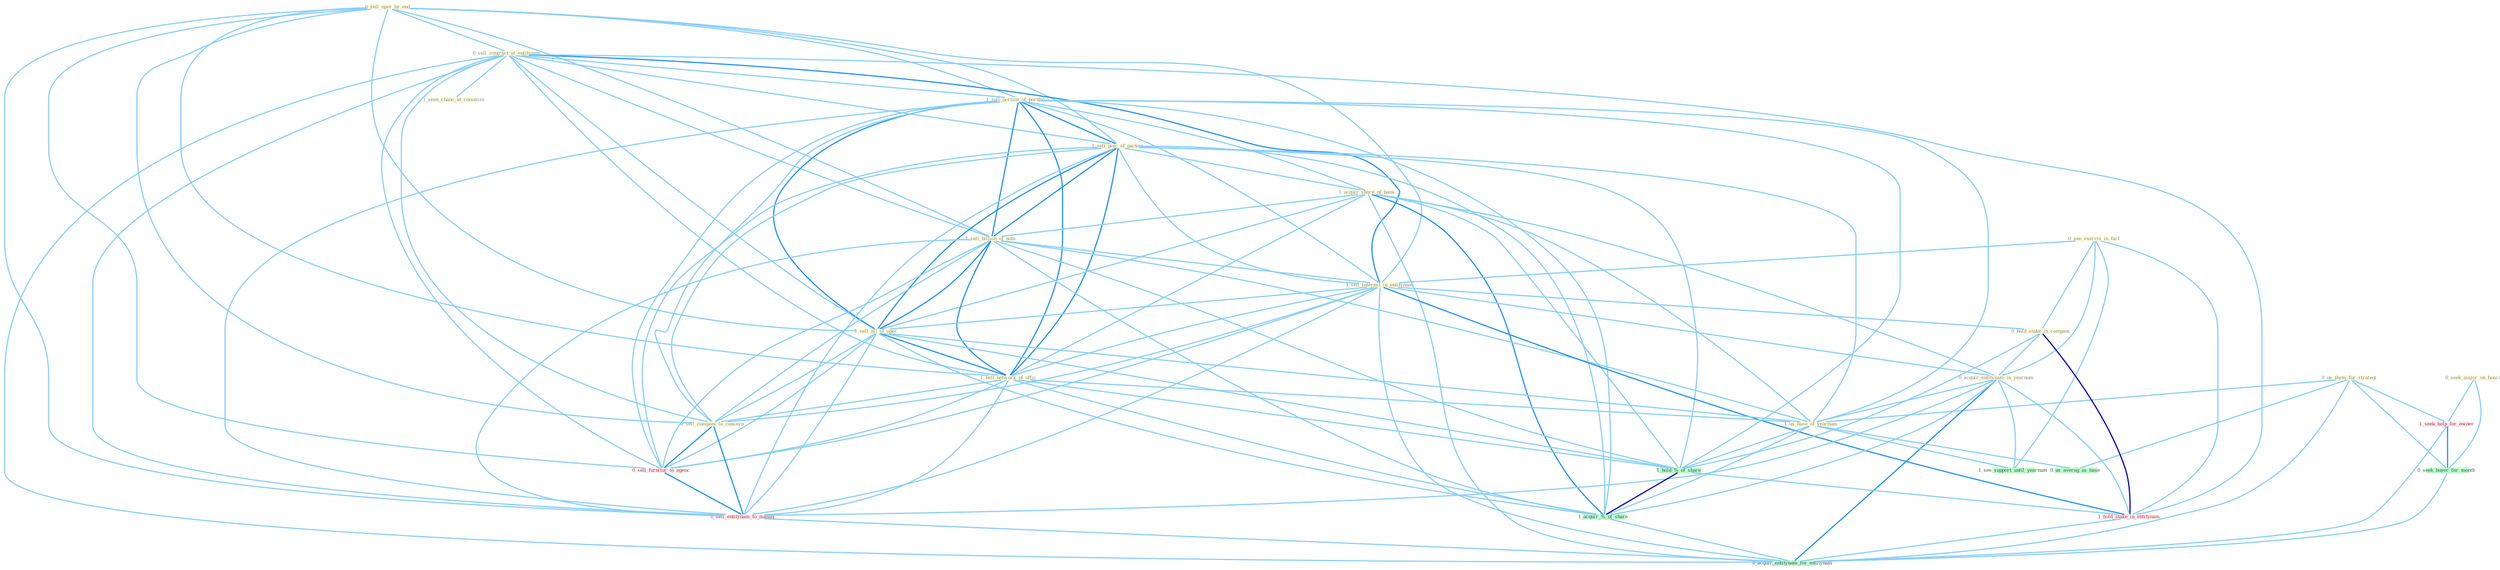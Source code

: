 Graph G{ 
    node
    [shape=polygon,style=filled,width=.5,height=.06,color="#BDFCC9",fixedsize=true,fontsize=4,
    fontcolor="#2f4f4f"];
    {node
    [color="#ffffe0", fontcolor="#8b7d6b"] "0_sell_oper_by_end " "0_sell_contract_at_entitynam " "0_us_them_for_strategi " "1_sell_portion_of_portfolio " "1_sell_piec_of_packag " "1_acquir_share_of_bank " "1_sell_billion_of_note " "0_see_exercis_in_fact " "1_sell_interest_in_entitynam " "1_seen_chanc_at_commiss " "1_sell_all_of_oper " "0_hold_stake_in_compani " "0_seek_major_on_board " "1_sell_network_of_offic " "0_sell_compani_to_concern " "0_acquir_entitynam_in_yearnum " "1_us_base_of_yearnum "}
{node [color="#fff0f5", fontcolor="#b22222"] "1_hold_stake_in_entitynam " "1_seek_help_for_owner " "0_sell_furnitur_to_agenc " "0_sell_entitynam_to_manag "}
edge [color="#B0E2FF"];

	"0_sell_oper_by_end " -- "0_sell_contract_at_entitynam " [w="1", color="#87cefa" ];
	"0_sell_oper_by_end " -- "1_sell_portion_of_portfolio " [w="1", color="#87cefa" ];
	"0_sell_oper_by_end " -- "1_sell_piec_of_packag " [w="1", color="#87cefa" ];
	"0_sell_oper_by_end " -- "1_sell_billion_of_note " [w="1", color="#87cefa" ];
	"0_sell_oper_by_end " -- "1_sell_interest_in_entitynam " [w="1", color="#87cefa" ];
	"0_sell_oper_by_end " -- "1_sell_all_of_oper " [w="1", color="#87cefa" ];
	"0_sell_oper_by_end " -- "1_sell_network_of_offic " [w="1", color="#87cefa" ];
	"0_sell_oper_by_end " -- "0_sell_compani_to_concern " [w="1", color="#87cefa" ];
	"0_sell_oper_by_end " -- "0_sell_furnitur_to_agenc " [w="1", color="#87cefa" ];
	"0_sell_oper_by_end " -- "0_sell_entitynam_to_manag " [w="1", color="#87cefa" ];
	"0_sell_contract_at_entitynam " -- "1_sell_portion_of_portfolio " [w="1", color="#87cefa" ];
	"0_sell_contract_at_entitynam " -- "1_sell_piec_of_packag " [w="1", color="#87cefa" ];
	"0_sell_contract_at_entitynam " -- "1_sell_billion_of_note " [w="1", color="#87cefa" ];
	"0_sell_contract_at_entitynam " -- "1_sell_interest_in_entitynam " [w="2", color="#1e90ff" , len=0.8];
	"0_sell_contract_at_entitynam " -- "1_seen_chanc_at_commiss " [w="1", color="#87cefa" ];
	"0_sell_contract_at_entitynam " -- "1_sell_all_of_oper " [w="1", color="#87cefa" ];
	"0_sell_contract_at_entitynam " -- "1_sell_network_of_offic " [w="1", color="#87cefa" ];
	"0_sell_contract_at_entitynam " -- "0_sell_compani_to_concern " [w="1", color="#87cefa" ];
	"0_sell_contract_at_entitynam " -- "1_hold_stake_in_entitynam " [w="1", color="#87cefa" ];
	"0_sell_contract_at_entitynam " -- "0_sell_furnitur_to_agenc " [w="1", color="#87cefa" ];
	"0_sell_contract_at_entitynam " -- "0_sell_entitynam_to_manag " [w="1", color="#87cefa" ];
	"0_sell_contract_at_entitynam " -- "0_acquir_entitynam_for_entitynam " [w="1", color="#87cefa" ];
	"0_us_them_for_strategi " -- "1_us_base_of_yearnum " [w="1", color="#87cefa" ];
	"0_us_them_for_strategi " -- "1_seek_help_for_owner " [w="1", color="#87cefa" ];
	"0_us_them_for_strategi " -- "0_seek_buyer_for_month " [w="1", color="#87cefa" ];
	"0_us_them_for_strategi " -- "0_us_averag_as_base " [w="1", color="#87cefa" ];
	"0_us_them_for_strategi " -- "0_acquir_entitynam_for_entitynam " [w="1", color="#87cefa" ];
	"1_sell_portion_of_portfolio " -- "1_sell_piec_of_packag " [w="2", color="#1e90ff" , len=0.8];
	"1_sell_portion_of_portfolio " -- "1_acquir_share_of_bank " [w="1", color="#87cefa" ];
	"1_sell_portion_of_portfolio " -- "1_sell_billion_of_note " [w="2", color="#1e90ff" , len=0.8];
	"1_sell_portion_of_portfolio " -- "1_sell_interest_in_entitynam " [w="1", color="#87cefa" ];
	"1_sell_portion_of_portfolio " -- "1_sell_all_of_oper " [w="2", color="#1e90ff" , len=0.8];
	"1_sell_portion_of_portfolio " -- "1_sell_network_of_offic " [w="2", color="#1e90ff" , len=0.8];
	"1_sell_portion_of_portfolio " -- "0_sell_compani_to_concern " [w="1", color="#87cefa" ];
	"1_sell_portion_of_portfolio " -- "1_us_base_of_yearnum " [w="1", color="#87cefa" ];
	"1_sell_portion_of_portfolio " -- "1_hold_%_of_share " [w="1", color="#87cefa" ];
	"1_sell_portion_of_portfolio " -- "1_acquir_%_of_share " [w="1", color="#87cefa" ];
	"1_sell_portion_of_portfolio " -- "0_sell_furnitur_to_agenc " [w="1", color="#87cefa" ];
	"1_sell_portion_of_portfolio " -- "0_sell_entitynam_to_manag " [w="1", color="#87cefa" ];
	"1_sell_piec_of_packag " -- "1_acquir_share_of_bank " [w="1", color="#87cefa" ];
	"1_sell_piec_of_packag " -- "1_sell_billion_of_note " [w="2", color="#1e90ff" , len=0.8];
	"1_sell_piec_of_packag " -- "1_sell_interest_in_entitynam " [w="1", color="#87cefa" ];
	"1_sell_piec_of_packag " -- "1_sell_all_of_oper " [w="2", color="#1e90ff" , len=0.8];
	"1_sell_piec_of_packag " -- "1_sell_network_of_offic " [w="2", color="#1e90ff" , len=0.8];
	"1_sell_piec_of_packag " -- "0_sell_compani_to_concern " [w="1", color="#87cefa" ];
	"1_sell_piec_of_packag " -- "1_us_base_of_yearnum " [w="1", color="#87cefa" ];
	"1_sell_piec_of_packag " -- "1_hold_%_of_share " [w="1", color="#87cefa" ];
	"1_sell_piec_of_packag " -- "1_acquir_%_of_share " [w="1", color="#87cefa" ];
	"1_sell_piec_of_packag " -- "0_sell_furnitur_to_agenc " [w="1", color="#87cefa" ];
	"1_sell_piec_of_packag " -- "0_sell_entitynam_to_manag " [w="1", color="#87cefa" ];
	"1_acquir_share_of_bank " -- "1_sell_billion_of_note " [w="1", color="#87cefa" ];
	"1_acquir_share_of_bank " -- "1_sell_all_of_oper " [w="1", color="#87cefa" ];
	"1_acquir_share_of_bank " -- "1_sell_network_of_offic " [w="1", color="#87cefa" ];
	"1_acquir_share_of_bank " -- "0_acquir_entitynam_in_yearnum " [w="1", color="#87cefa" ];
	"1_acquir_share_of_bank " -- "1_us_base_of_yearnum " [w="1", color="#87cefa" ];
	"1_acquir_share_of_bank " -- "1_hold_%_of_share " [w="1", color="#87cefa" ];
	"1_acquir_share_of_bank " -- "1_acquir_%_of_share " [w="2", color="#1e90ff" , len=0.8];
	"1_acquir_share_of_bank " -- "0_acquir_entitynam_for_entitynam " [w="1", color="#87cefa" ];
	"1_sell_billion_of_note " -- "1_sell_interest_in_entitynam " [w="1", color="#87cefa" ];
	"1_sell_billion_of_note " -- "1_sell_all_of_oper " [w="2", color="#1e90ff" , len=0.8];
	"1_sell_billion_of_note " -- "1_sell_network_of_offic " [w="2", color="#1e90ff" , len=0.8];
	"1_sell_billion_of_note " -- "0_sell_compani_to_concern " [w="1", color="#87cefa" ];
	"1_sell_billion_of_note " -- "1_us_base_of_yearnum " [w="1", color="#87cefa" ];
	"1_sell_billion_of_note " -- "1_hold_%_of_share " [w="1", color="#87cefa" ];
	"1_sell_billion_of_note " -- "1_acquir_%_of_share " [w="1", color="#87cefa" ];
	"1_sell_billion_of_note " -- "0_sell_furnitur_to_agenc " [w="1", color="#87cefa" ];
	"1_sell_billion_of_note " -- "0_sell_entitynam_to_manag " [w="1", color="#87cefa" ];
	"0_see_exercis_in_fact " -- "1_sell_interest_in_entitynam " [w="1", color="#87cefa" ];
	"0_see_exercis_in_fact " -- "0_hold_stake_in_compani " [w="1", color="#87cefa" ];
	"0_see_exercis_in_fact " -- "0_acquir_entitynam_in_yearnum " [w="1", color="#87cefa" ];
	"0_see_exercis_in_fact " -- "1_hold_stake_in_entitynam " [w="1", color="#87cefa" ];
	"0_see_exercis_in_fact " -- "1_see_support_until_yearnum " [w="1", color="#87cefa" ];
	"1_sell_interest_in_entitynam " -- "1_sell_all_of_oper " [w="1", color="#87cefa" ];
	"1_sell_interest_in_entitynam " -- "0_hold_stake_in_compani " [w="1", color="#87cefa" ];
	"1_sell_interest_in_entitynam " -- "1_sell_network_of_offic " [w="1", color="#87cefa" ];
	"1_sell_interest_in_entitynam " -- "0_sell_compani_to_concern " [w="1", color="#87cefa" ];
	"1_sell_interest_in_entitynam " -- "0_acquir_entitynam_in_yearnum " [w="1", color="#87cefa" ];
	"1_sell_interest_in_entitynam " -- "1_hold_stake_in_entitynam " [w="2", color="#1e90ff" , len=0.8];
	"1_sell_interest_in_entitynam " -- "0_sell_furnitur_to_agenc " [w="1", color="#87cefa" ];
	"1_sell_interest_in_entitynam " -- "0_sell_entitynam_to_manag " [w="1", color="#87cefa" ];
	"1_sell_interest_in_entitynam " -- "0_acquir_entitynam_for_entitynam " [w="1", color="#87cefa" ];
	"1_sell_all_of_oper " -- "1_sell_network_of_offic " [w="2", color="#1e90ff" , len=0.8];
	"1_sell_all_of_oper " -- "0_sell_compani_to_concern " [w="1", color="#87cefa" ];
	"1_sell_all_of_oper " -- "1_us_base_of_yearnum " [w="1", color="#87cefa" ];
	"1_sell_all_of_oper " -- "1_hold_%_of_share " [w="1", color="#87cefa" ];
	"1_sell_all_of_oper " -- "1_acquir_%_of_share " [w="1", color="#87cefa" ];
	"1_sell_all_of_oper " -- "0_sell_furnitur_to_agenc " [w="1", color="#87cefa" ];
	"1_sell_all_of_oper " -- "0_sell_entitynam_to_manag " [w="1", color="#87cefa" ];
	"0_hold_stake_in_compani " -- "0_acquir_entitynam_in_yearnum " [w="1", color="#87cefa" ];
	"0_hold_stake_in_compani " -- "1_hold_%_of_share " [w="1", color="#87cefa" ];
	"0_hold_stake_in_compani " -- "1_hold_stake_in_entitynam " [w="3", color="#0000cd" , len=0.6];
	"0_seek_major_on_board " -- "1_seek_help_for_owner " [w="1", color="#87cefa" ];
	"0_seek_major_on_board " -- "0_seek_buyer_for_month " [w="1", color="#87cefa" ];
	"1_sell_network_of_offic " -- "0_sell_compani_to_concern " [w="1", color="#87cefa" ];
	"1_sell_network_of_offic " -- "1_us_base_of_yearnum " [w="1", color="#87cefa" ];
	"1_sell_network_of_offic " -- "1_hold_%_of_share " [w="1", color="#87cefa" ];
	"1_sell_network_of_offic " -- "1_acquir_%_of_share " [w="1", color="#87cefa" ];
	"1_sell_network_of_offic " -- "0_sell_furnitur_to_agenc " [w="1", color="#87cefa" ];
	"1_sell_network_of_offic " -- "0_sell_entitynam_to_manag " [w="1", color="#87cefa" ];
	"0_sell_compani_to_concern " -- "0_sell_furnitur_to_agenc " [w="2", color="#1e90ff" , len=0.8];
	"0_sell_compani_to_concern " -- "0_sell_entitynam_to_manag " [w="2", color="#1e90ff" , len=0.8];
	"0_acquir_entitynam_in_yearnum " -- "1_us_base_of_yearnum " [w="1", color="#87cefa" ];
	"0_acquir_entitynam_in_yearnum " -- "1_hold_stake_in_entitynam " [w="1", color="#87cefa" ];
	"0_acquir_entitynam_in_yearnum " -- "1_acquir_%_of_share " [w="1", color="#87cefa" ];
	"0_acquir_entitynam_in_yearnum " -- "1_see_support_until_yearnum " [w="1", color="#87cefa" ];
	"0_acquir_entitynam_in_yearnum " -- "0_sell_entitynam_to_manag " [w="1", color="#87cefa" ];
	"0_acquir_entitynam_in_yearnum " -- "0_acquir_entitynam_for_entitynam " [w="2", color="#1e90ff" , len=0.8];
	"1_us_base_of_yearnum " -- "1_hold_%_of_share " [w="1", color="#87cefa" ];
	"1_us_base_of_yearnum " -- "1_acquir_%_of_share " [w="1", color="#87cefa" ];
	"1_us_base_of_yearnum " -- "1_see_support_until_yearnum " [w="1", color="#87cefa" ];
	"1_us_base_of_yearnum " -- "0_us_averag_as_base " [w="1", color="#87cefa" ];
	"1_hold_%_of_share " -- "1_hold_stake_in_entitynam " [w="1", color="#87cefa" ];
	"1_hold_%_of_share " -- "1_acquir_%_of_share " [w="3", color="#0000cd" , len=0.6];
	"1_hold_stake_in_entitynam " -- "0_acquir_entitynam_for_entitynam " [w="1", color="#87cefa" ];
	"1_seek_help_for_owner " -- "0_seek_buyer_for_month " [w="2", color="#1e90ff" , len=0.8];
	"1_seek_help_for_owner " -- "0_acquir_entitynam_for_entitynam " [w="1", color="#87cefa" ];
	"0_seek_buyer_for_month " -- "0_acquir_entitynam_for_entitynam " [w="1", color="#87cefa" ];
	"1_acquir_%_of_share " -- "0_acquir_entitynam_for_entitynam " [w="1", color="#87cefa" ];
	"0_sell_furnitur_to_agenc " -- "0_sell_entitynam_to_manag " [w="2", color="#1e90ff" , len=0.8];
	"0_sell_entitynam_to_manag " -- "0_acquir_entitynam_for_entitynam " [w="1", color="#87cefa" ];
}